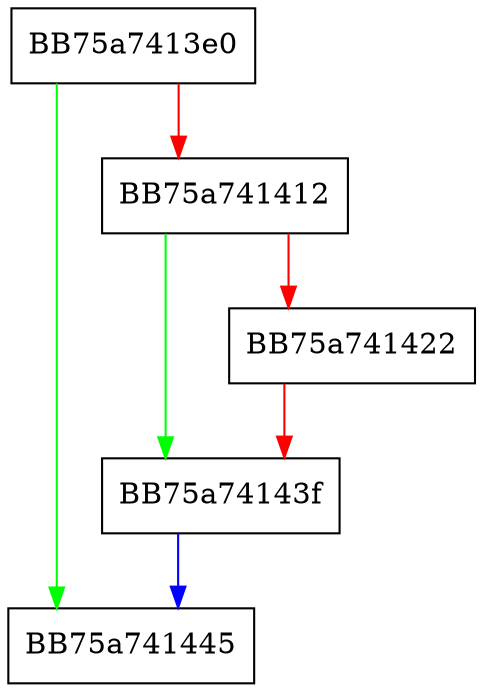 digraph EncryptedReadWorker {
  node [shape="box"];
  graph [splines=ortho];
  BB75a7413e0 -> BB75a741445 [color="green"];
  BB75a7413e0 -> BB75a741412 [color="red"];
  BB75a741412 -> BB75a74143f [color="green"];
  BB75a741412 -> BB75a741422 [color="red"];
  BB75a741422 -> BB75a74143f [color="red"];
  BB75a74143f -> BB75a741445 [color="blue"];
}